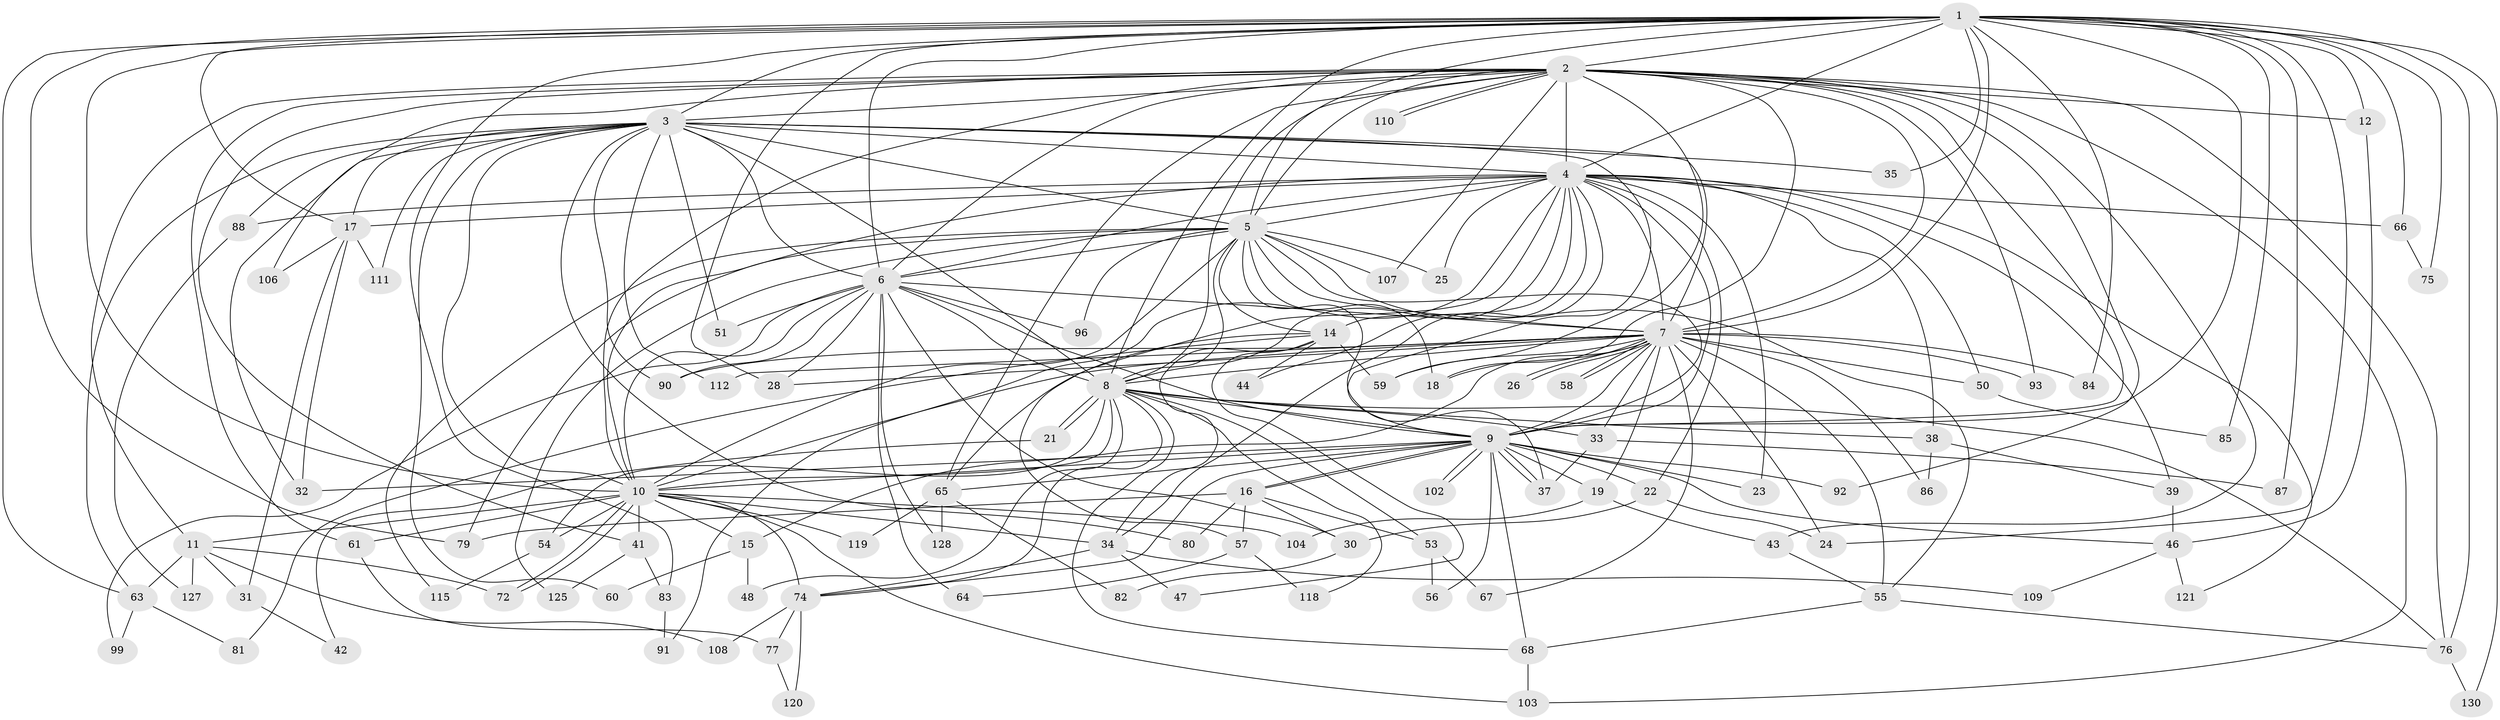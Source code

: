 // original degree distribution, {22: 0.022900763358778626, 25: 0.007633587786259542, 26: 0.007633587786259542, 17: 0.007633587786259542, 29: 0.007633587786259542, 19: 0.007633587786259542, 27: 0.007633587786259542, 24: 0.007633587786259542, 7: 0.015267175572519083, 3: 0.19083969465648856, 2: 0.5190839694656488, 9: 0.007633587786259542, 4: 0.1450381679389313, 6: 0.007633587786259542, 5: 0.03816793893129771}
// Generated by graph-tools (version 1.1) at 2025/11/02/27/25 16:11:03]
// undirected, 98 vertices, 244 edges
graph export_dot {
graph [start="1"]
  node [color=gray90,style=filled];
  1 [super="+40"];
  2 [super="+49"];
  3 [super="+73"];
  4 [super="+97"];
  5 [super="+29"];
  6 [super="+45"];
  7 [super="+20"];
  8 [super="+98"];
  9 [super="+27"];
  10 [super="+13"];
  11;
  12;
  14 [super="+89"];
  15;
  16 [super="+52"];
  17 [super="+62"];
  18 [super="+71"];
  19;
  21;
  22;
  23;
  24 [super="+69"];
  25;
  26;
  28;
  30;
  31;
  32 [super="+116"];
  33 [super="+101"];
  34 [super="+36"];
  35;
  37 [super="+131"];
  38;
  39;
  41;
  42;
  43 [super="+129"];
  44;
  46 [super="+123"];
  47;
  48;
  50;
  51;
  53;
  54 [super="+122"];
  55 [super="+114"];
  56;
  57;
  58;
  59 [super="+124"];
  60;
  61;
  63 [super="+70"];
  64;
  65 [super="+78"];
  66;
  67;
  68 [super="+94"];
  72 [super="+100"];
  74 [super="+95"];
  75;
  76 [super="+126"];
  77;
  79 [super="+105"];
  80;
  81;
  82;
  83;
  84;
  85;
  86;
  87;
  88;
  90 [super="+117"];
  91;
  92;
  93;
  96;
  99;
  102;
  103 [super="+113"];
  104;
  106;
  107;
  108;
  109;
  110;
  111;
  112;
  115;
  118;
  119;
  120;
  121;
  125;
  127;
  128;
  130;
  1 -- 2 [weight=2];
  1 -- 3;
  1 -- 4;
  1 -- 5;
  1 -- 6;
  1 -- 7;
  1 -- 8;
  1 -- 9;
  1 -- 10;
  1 -- 12;
  1 -- 17;
  1 -- 35;
  1 -- 66;
  1 -- 75;
  1 -- 79;
  1 -- 85;
  1 -- 130;
  1 -- 83;
  1 -- 84;
  1 -- 87;
  1 -- 28;
  1 -- 24;
  1 -- 63;
  1 -- 76;
  2 -- 3;
  2 -- 4;
  2 -- 5;
  2 -- 6;
  2 -- 7;
  2 -- 8;
  2 -- 9 [weight=2];
  2 -- 10;
  2 -- 11;
  2 -- 12;
  2 -- 18;
  2 -- 41;
  2 -- 43;
  2 -- 61;
  2 -- 76;
  2 -- 92;
  2 -- 93;
  2 -- 103;
  2 -- 106;
  2 -- 110;
  2 -- 110;
  2 -- 107;
  2 -- 59;
  2 -- 65;
  3 -- 4 [weight=2];
  3 -- 5;
  3 -- 6;
  3 -- 7;
  3 -- 8;
  3 -- 9;
  3 -- 10 [weight=2];
  3 -- 17;
  3 -- 32;
  3 -- 35;
  3 -- 51;
  3 -- 60;
  3 -- 63;
  3 -- 80;
  3 -- 88;
  3 -- 90;
  3 -- 111;
  3 -- 112;
  4 -- 5 [weight=2];
  4 -- 6;
  4 -- 7;
  4 -- 8;
  4 -- 9;
  4 -- 10;
  4 -- 14;
  4 -- 22;
  4 -- 23;
  4 -- 25;
  4 -- 34;
  4 -- 38;
  4 -- 39;
  4 -- 44;
  4 -- 50;
  4 -- 57;
  4 -- 66;
  4 -- 88;
  4 -- 91;
  4 -- 121;
  4 -- 17;
  5 -- 6;
  5 -- 7 [weight=2];
  5 -- 8;
  5 -- 9 [weight=2];
  5 -- 10;
  5 -- 14;
  5 -- 18;
  5 -- 25;
  5 -- 55;
  5 -- 79;
  5 -- 96;
  5 -- 107;
  5 -- 115;
  5 -- 125;
  5 -- 37;
  6 -- 7;
  6 -- 8;
  6 -- 9;
  6 -- 10 [weight=2];
  6 -- 28;
  6 -- 30;
  6 -- 51;
  6 -- 90;
  6 -- 96;
  6 -- 99;
  6 -- 128;
  6 -- 64;
  7 -- 8;
  7 -- 9;
  7 -- 10;
  7 -- 15;
  7 -- 19;
  7 -- 24;
  7 -- 26;
  7 -- 26;
  7 -- 28;
  7 -- 33;
  7 -- 50;
  7 -- 55;
  7 -- 58;
  7 -- 58;
  7 -- 59;
  7 -- 67;
  7 -- 84;
  7 -- 86;
  7 -- 93;
  7 -- 112;
  7 -- 18;
  7 -- 90;
  8 -- 9;
  8 -- 10;
  8 -- 21;
  8 -- 21;
  8 -- 33;
  8 -- 38;
  8 -- 48;
  8 -- 53;
  8 -- 54;
  8 -- 68;
  8 -- 76;
  8 -- 74;
  8 -- 118;
  9 -- 10;
  9 -- 16;
  9 -- 16;
  9 -- 19;
  9 -- 22;
  9 -- 23;
  9 -- 32;
  9 -- 37;
  9 -- 37;
  9 -- 46;
  9 -- 56;
  9 -- 65;
  9 -- 92;
  9 -- 102;
  9 -- 102;
  9 -- 74;
  9 -- 68;
  10 -- 11;
  10 -- 15;
  10 -- 34;
  10 -- 41;
  10 -- 54 [weight=2];
  10 -- 61;
  10 -- 72;
  10 -- 72;
  10 -- 74;
  10 -- 104;
  10 -- 119;
  10 -- 103;
  11 -- 31;
  11 -- 63;
  11 -- 108;
  11 -- 127;
  11 -- 72;
  12 -- 46;
  14 -- 44;
  14 -- 47;
  14 -- 65;
  14 -- 81;
  14 -- 59 [weight=2];
  14 -- 34;
  15 -- 48;
  15 -- 60;
  16 -- 53;
  16 -- 57;
  16 -- 80;
  16 -- 30;
  16 -- 79;
  17 -- 31;
  17 -- 106;
  17 -- 111;
  17 -- 32;
  19 -- 43;
  19 -- 104;
  21 -- 42;
  22 -- 24;
  22 -- 30;
  30 -- 82;
  31 -- 42;
  33 -- 87;
  33 -- 37;
  34 -- 47;
  34 -- 109;
  34 -- 74;
  38 -- 39;
  38 -- 86;
  39 -- 46;
  41 -- 83;
  41 -- 125;
  43 -- 55;
  46 -- 109;
  46 -- 121;
  50 -- 85;
  53 -- 56;
  53 -- 67;
  54 -- 115;
  55 -- 68;
  55 -- 76;
  57 -- 64;
  57 -- 118;
  61 -- 77;
  63 -- 81;
  63 -- 99;
  65 -- 119;
  65 -- 128;
  65 -- 82;
  66 -- 75;
  68 -- 103;
  74 -- 77;
  74 -- 108;
  74 -- 120;
  76 -- 130;
  77 -- 120;
  83 -- 91;
  88 -- 127;
}
